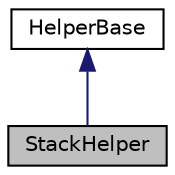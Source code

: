 digraph "StackHelper"
{
 // LATEX_PDF_SIZE
  edge [fontname="Helvetica",fontsize="10",labelfontname="Helvetica",labelfontsize="10"];
  node [fontname="Helvetica",fontsize="10",shape=record];
  Node1 [label="StackHelper",height=0.2,width=0.4,color="black", fillcolor="grey75", style="filled", fontcolor="black",tooltip="Use to work with Stack."];
  Node2 -> Node1 [dir="back",color="midnightblue",fontsize="10",style="solid",fontname="Helvetica"];
  Node2 [label="HelperBase",height=0.2,width=0.4,color="black", fillcolor="white", style="filled",URL="$class_helper_base.html",tooltip="Use as precompiled header."];
}
